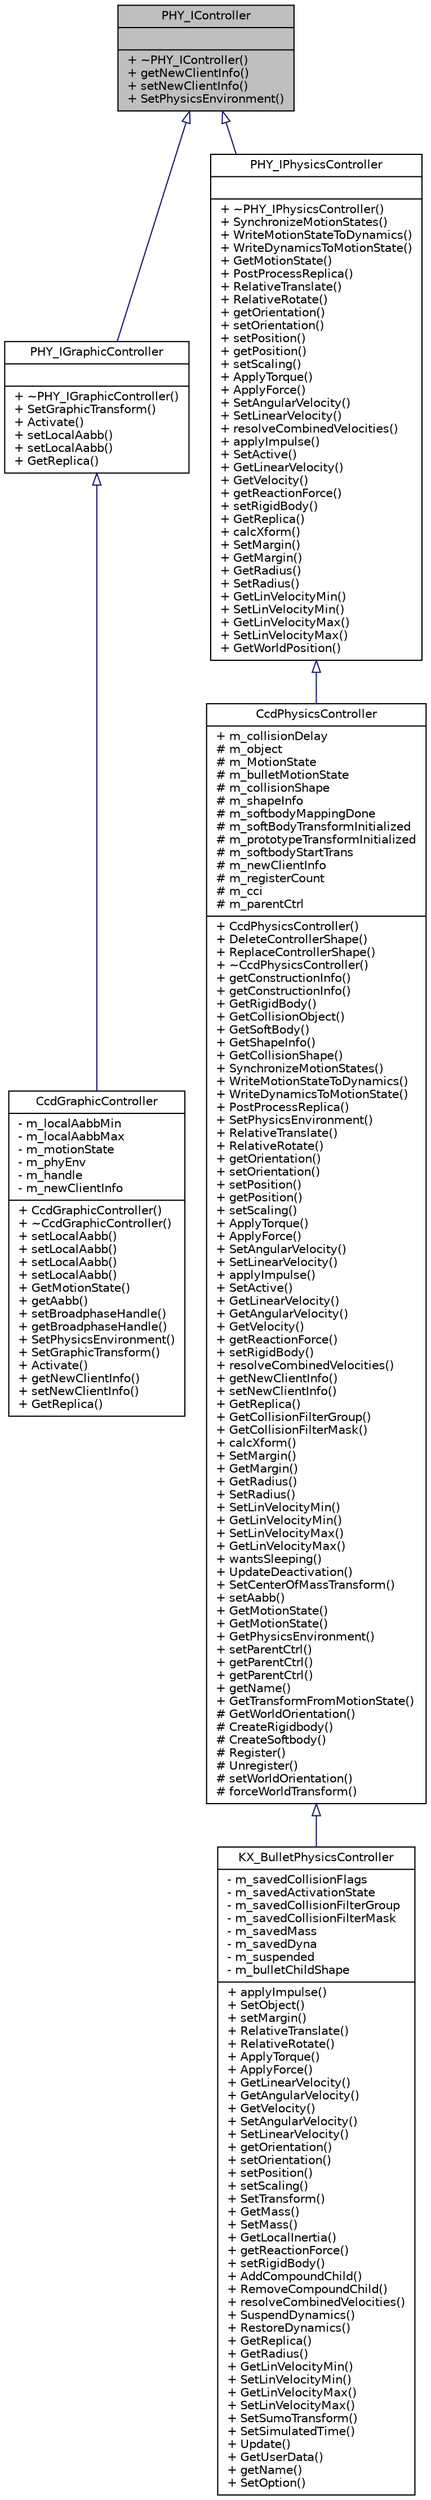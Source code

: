 digraph G
{
  edge [fontname="Helvetica",fontsize="10",labelfontname="Helvetica",labelfontsize="10"];
  node [fontname="Helvetica",fontsize="10",shape=record];
  Node1 [label="{PHY_IController\n||+ ~PHY_IController()\l+ getNewClientInfo()\l+ setNewClientInfo()\l+ SetPhysicsEnvironment()\l}",height=0.2,width=0.4,color="black", fillcolor="grey75", style="filled" fontcolor="black"];
  Node1 -> Node2 [dir=back,color="midnightblue",fontsize="10",style="solid",arrowtail="empty",fontname="Helvetica"];
  Node2 [label="{PHY_IGraphicController\n||+ ~PHY_IGraphicController()\l+ SetGraphicTransform()\l+ Activate()\l+ setLocalAabb()\l+ setLocalAabb()\l+ GetReplica()\l}",height=0.2,width=0.4,color="black", fillcolor="white", style="filled",URL="$db/d53/classPHY__IGraphicController.html"];
  Node2 -> Node3 [dir=back,color="midnightblue",fontsize="10",style="solid",arrowtail="empty",fontname="Helvetica"];
  Node3 [label="{CcdGraphicController\n|- m_localAabbMin\l- m_localAabbMax\l- m_motionState\l- m_phyEnv\l- m_handle\l- m_newClientInfo\l|+ CcdGraphicController()\l+ ~CcdGraphicController()\l+ setLocalAabb()\l+ setLocalAabb()\l+ setLocalAabb()\l+ setLocalAabb()\l+ GetMotionState()\l+ getAabb()\l+ setBroadphaseHandle()\l+ getBroadphaseHandle()\l+ SetPhysicsEnvironment()\l+ SetGraphicTransform()\l+ Activate()\l+ getNewClientInfo()\l+ setNewClientInfo()\l+ GetReplica()\l}",height=0.2,width=0.4,color="black", fillcolor="white", style="filled",URL="$d6/dcb/classCcdGraphicController.html",tooltip="CcdGraphicController is a graphic object that supports view frustrum culling and occlusion."];
  Node1 -> Node4 [dir=back,color="midnightblue",fontsize="10",style="solid",arrowtail="empty",fontname="Helvetica"];
  Node4 [label="{PHY_IPhysicsController\n||+ ~PHY_IPhysicsController()\l+ SynchronizeMotionStates()\l+ WriteMotionStateToDynamics()\l+ WriteDynamicsToMotionState()\l+ GetMotionState()\l+ PostProcessReplica()\l+ RelativeTranslate()\l+ RelativeRotate()\l+ getOrientation()\l+ setOrientation()\l+ setPosition()\l+ getPosition()\l+ setScaling()\l+ ApplyTorque()\l+ ApplyForce()\l+ SetAngularVelocity()\l+ SetLinearVelocity()\l+ resolveCombinedVelocities()\l+ applyImpulse()\l+ SetActive()\l+ GetLinearVelocity()\l+ GetVelocity()\l+ getReactionForce()\l+ setRigidBody()\l+ GetReplica()\l+ calcXform()\l+ SetMargin()\l+ GetMargin()\l+ GetRadius()\l+ SetRadius()\l+ GetLinVelocityMin()\l+ SetLinVelocityMin()\l+ GetLinVelocityMax()\l+ SetLinVelocityMax()\l+ GetWorldPosition()\l}",height=0.2,width=0.4,color="black", fillcolor="white", style="filled",URL="$d7/ddb/classPHY__IPhysicsController.html"];
  Node4 -> Node5 [dir=back,color="midnightblue",fontsize="10",style="solid",arrowtail="empty",fontname="Helvetica"];
  Node5 [label="{CcdPhysicsController\n|+ m_collisionDelay\l# m_object\l# m_MotionState\l# m_bulletMotionState\l# m_collisionShape\l# m_shapeInfo\l# m_softbodyMappingDone\l# m_softBodyTransformInitialized\l# m_prototypeTransformInitialized\l# m_softbodyStartTrans\l# m_newClientInfo\l# m_registerCount\l# m_cci\l# m_parentCtrl\l|+ CcdPhysicsController()\l+ DeleteControllerShape()\l+ ReplaceControllerShape()\l+ ~CcdPhysicsController()\l+ getConstructionInfo()\l+ getConstructionInfo()\l+ GetRigidBody()\l+ GetCollisionObject()\l+ GetSoftBody()\l+ GetShapeInfo()\l+ GetCollisionShape()\l+ SynchronizeMotionStates()\l+ WriteMotionStateToDynamics()\l+ WriteDynamicsToMotionState()\l+ PostProcessReplica()\l+ SetPhysicsEnvironment()\l+ RelativeTranslate()\l+ RelativeRotate()\l+ getOrientation()\l+ setOrientation()\l+ setPosition()\l+ getPosition()\l+ setScaling()\l+ ApplyTorque()\l+ ApplyForce()\l+ SetAngularVelocity()\l+ SetLinearVelocity()\l+ applyImpulse()\l+ SetActive()\l+ GetLinearVelocity()\l+ GetAngularVelocity()\l+ GetVelocity()\l+ getReactionForce()\l+ setRigidBody()\l+ resolveCombinedVelocities()\l+ getNewClientInfo()\l+ setNewClientInfo()\l+ GetReplica()\l+ GetCollisionFilterGroup()\l+ GetCollisionFilterMask()\l+ calcXform()\l+ SetMargin()\l+ GetMargin()\l+ GetRadius()\l+ SetRadius()\l+ SetLinVelocityMin()\l+ GetLinVelocityMin()\l+ SetLinVelocityMax()\l+ GetLinVelocityMax()\l+ wantsSleeping()\l+ UpdateDeactivation()\l+ SetCenterOfMassTransform()\l+ setAabb()\l+ GetMotionState()\l+ GetMotionState()\l+ GetPhysicsEnvironment()\l+ setParentCtrl()\l+ getParentCtrl()\l+ getParentCtrl()\l+ getName()\l+ GetTransformFromMotionState()\l# GetWorldOrientation()\l# CreateRigidbody()\l# CreateSoftbody()\l# Register()\l# Unregister()\l# setWorldOrientation()\l# forceWorldTransform()\l}",height=0.2,width=0.4,color="black", fillcolor="white", style="filled",URL="$d2/d9d/classCcdPhysicsController.html",tooltip="CcdPhysicsController is a physics object that supports continuous collision detection and time of imp..."];
  Node5 -> Node6 [dir=back,color="midnightblue",fontsize="10",style="solid",arrowtail="empty",fontname="Helvetica"];
  Node6 [label="{KX_BulletPhysicsController\n|- m_savedCollisionFlags\l- m_savedActivationState\l- m_savedCollisionFilterGroup\l- m_savedCollisionFilterMask\l- m_savedMass\l- m_savedDyna\l- m_suspended\l- m_bulletChildShape\l|+ applyImpulse()\l+ SetObject()\l+ setMargin()\l+ RelativeTranslate()\l+ RelativeRotate()\l+ ApplyTorque()\l+ ApplyForce()\l+ GetLinearVelocity()\l+ GetAngularVelocity()\l+ GetVelocity()\l+ SetAngularVelocity()\l+ SetLinearVelocity()\l+ getOrientation()\l+ setOrientation()\l+ setPosition()\l+ setScaling()\l+ SetTransform()\l+ GetMass()\l+ SetMass()\l+ GetLocalInertia()\l+ getReactionForce()\l+ setRigidBody()\l+ AddCompoundChild()\l+ RemoveCompoundChild()\l+ resolveCombinedVelocities()\l+ SuspendDynamics()\l+ RestoreDynamics()\l+ GetReplica()\l+ GetRadius()\l+ GetLinVelocityMin()\l+ SetLinVelocityMin()\l+ GetLinVelocityMax()\l+ SetLinVelocityMax()\l+ SetSumoTransform()\l+ SetSimulatedTime()\l+ Update()\l+ GetUserData()\l+ getName()\l+ SetOption()\l}",height=0.2,width=0.4,color="black", fillcolor="white", style="filled",URL="$d0/d48/classKX__BulletPhysicsController.html"];
}
